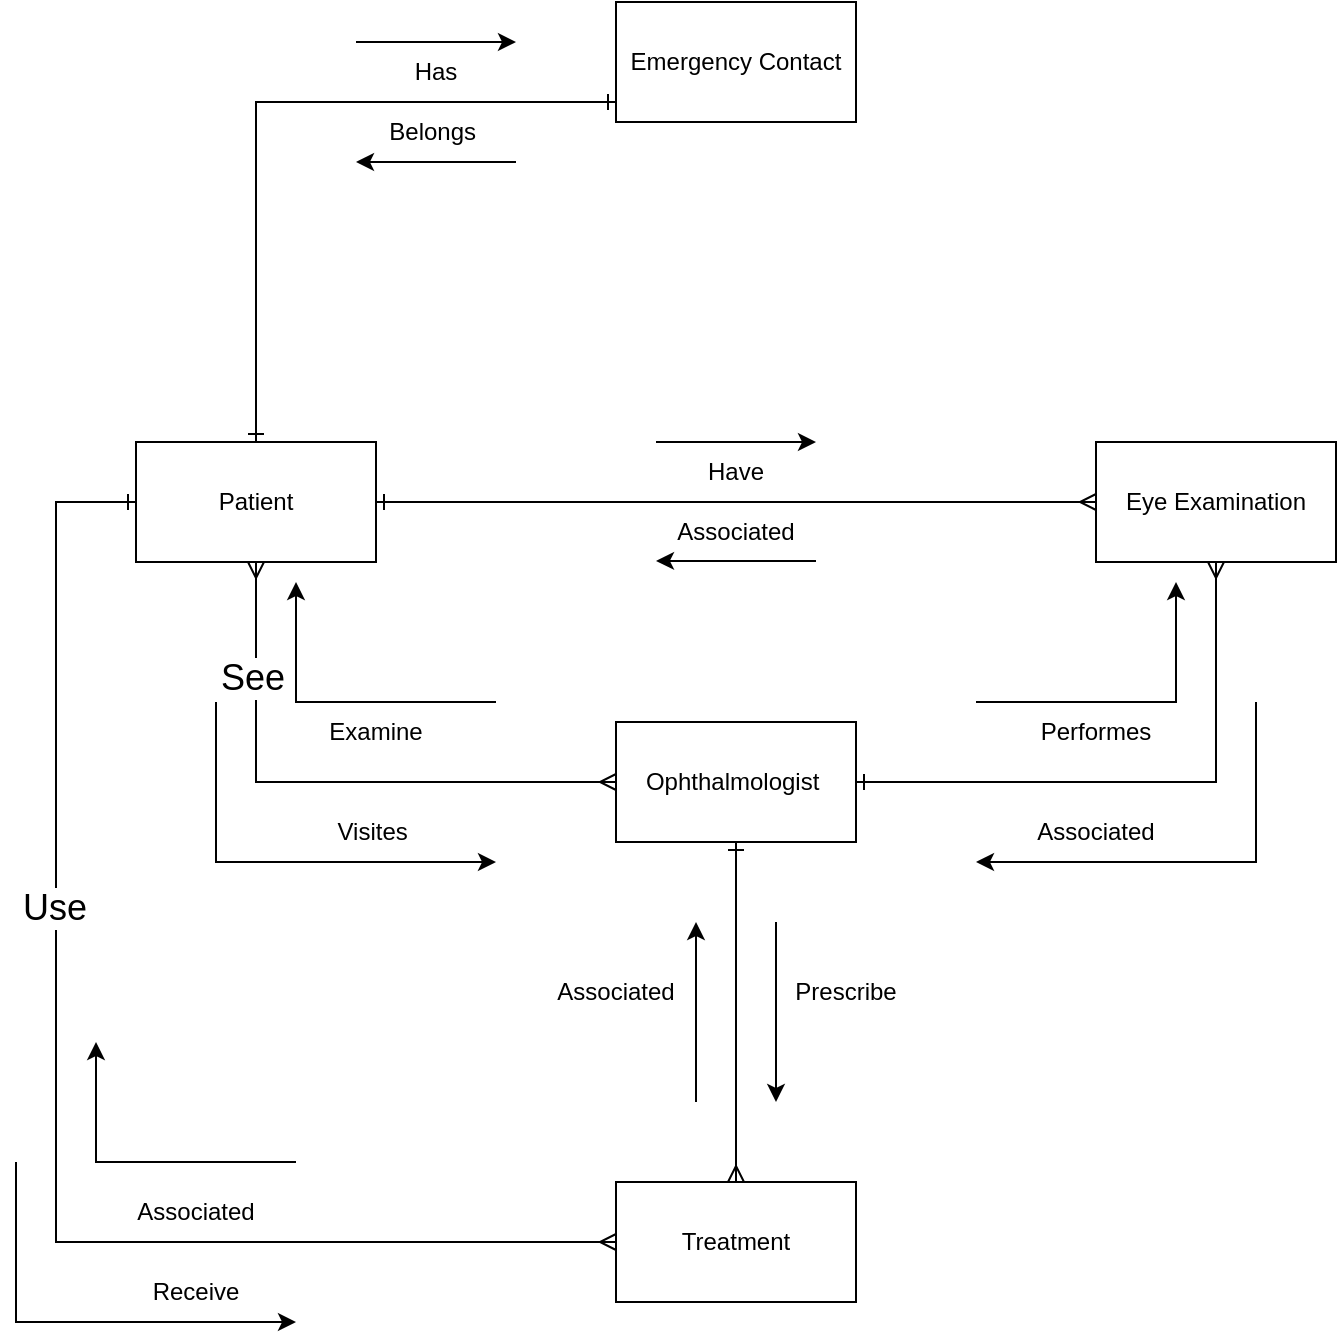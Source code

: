 <mxfile version="21.1.5" type="device">
  <diagram name="Page-1" id="ZL_xPVMioPlUu8_6oq5y">
    <mxGraphModel dx="830" dy="484" grid="1" gridSize="10" guides="1" tooltips="1" connect="1" arrows="1" fold="1" page="1" pageScale="1" pageWidth="850" pageHeight="1100" math="0" shadow="0">
      <root>
        <mxCell id="0" />
        <mxCell id="1" parent="0" />
        <mxCell id="qaE1kGAWCN8NegLPyu7P-18" value="&lt;br&gt;&lt;br&gt;&lt;br&gt;&lt;br&gt;&lt;br&gt;&lt;br&gt;" style="edgeStyle=orthogonalEdgeStyle;rounded=0;orthogonalLoop=1;jettySize=auto;html=1;entryX=0;entryY=0.5;entryDx=0;entryDy=0;startArrow=ERone;startFill=0;endArrow=ERmany;endFill=0;" edge="1" parent="1" source="qaE1kGAWCN8NegLPyu7P-1" target="qaE1kGAWCN8NegLPyu7P-3">
          <mxGeometry relative="1" as="geometry">
            <mxPoint x="330" y="590" as="targetPoint" />
            <Array as="points">
              <mxPoint x="80" y="310" />
              <mxPoint x="80" y="680" />
            </Array>
          </mxGeometry>
        </mxCell>
        <mxCell id="qaE1kGAWCN8NegLPyu7P-76" value="&lt;font style=&quot;font-size: 18px;&quot;&gt;Use&lt;/font&gt;" style="edgeLabel;html=1;align=center;verticalAlign=middle;resizable=0;points=[];" vertex="1" connectable="0" parent="qaE1kGAWCN8NegLPyu7P-18">
          <mxGeometry x="-0.297" y="-1" relative="1" as="geometry">
            <mxPoint as="offset" />
          </mxGeometry>
        </mxCell>
        <mxCell id="qaE1kGAWCN8NegLPyu7P-22" style="edgeStyle=orthogonalEdgeStyle;rounded=0;orthogonalLoop=1;jettySize=auto;html=1;entryX=0;entryY=0.5;entryDx=0;entryDy=0;startArrow=ERone;startFill=0;endArrow=ERmany;endFill=0;" edge="1" parent="1" source="qaE1kGAWCN8NegLPyu7P-1" target="qaE1kGAWCN8NegLPyu7P-4">
          <mxGeometry relative="1" as="geometry" />
        </mxCell>
        <mxCell id="qaE1kGAWCN8NegLPyu7P-42" style="edgeStyle=orthogonalEdgeStyle;rounded=0;orthogonalLoop=1;jettySize=auto;html=1;entryX=0;entryY=0.5;entryDx=0;entryDy=0;startArrow=ERmany;startFill=0;endArrow=ERmany;endFill=0;" edge="1" parent="1" source="qaE1kGAWCN8NegLPyu7P-1" target="qaE1kGAWCN8NegLPyu7P-2">
          <mxGeometry relative="1" as="geometry">
            <mxPoint x="240" y="450" as="targetPoint" />
            <Array as="points">
              <mxPoint x="180" y="450" />
            </Array>
          </mxGeometry>
        </mxCell>
        <mxCell id="qaE1kGAWCN8NegLPyu7P-77" value="&lt;font style=&quot;font-size: 18px;&quot;&gt;See&lt;/font&gt;" style="edgeLabel;html=1;align=center;verticalAlign=middle;resizable=0;points=[];" vertex="1" connectable="0" parent="qaE1kGAWCN8NegLPyu7P-42">
          <mxGeometry x="-0.601" y="-2" relative="1" as="geometry">
            <mxPoint as="offset" />
          </mxGeometry>
        </mxCell>
        <mxCell id="qaE1kGAWCN8NegLPyu7P-1" value="Patient" style="rounded=0;whiteSpace=wrap;html=1;" vertex="1" parent="1">
          <mxGeometry x="120" y="280" width="120" height="60" as="geometry" />
        </mxCell>
        <mxCell id="qaE1kGAWCN8NegLPyu7P-23" style="edgeStyle=orthogonalEdgeStyle;rounded=0;orthogonalLoop=1;jettySize=auto;html=1;entryX=0.5;entryY=0;entryDx=0;entryDy=0;startArrow=ERone;startFill=0;endArrow=ERmany;endFill=0;" edge="1" parent="1" source="qaE1kGAWCN8NegLPyu7P-2" target="qaE1kGAWCN8NegLPyu7P-3">
          <mxGeometry relative="1" as="geometry" />
        </mxCell>
        <mxCell id="qaE1kGAWCN8NegLPyu7P-2" value="Ophthalmologist&amp;nbsp;" style="rounded=0;whiteSpace=wrap;html=1;" vertex="1" parent="1">
          <mxGeometry x="360" y="420" width="120" height="60" as="geometry" />
        </mxCell>
        <mxCell id="qaE1kGAWCN8NegLPyu7P-3" value="Treatment" style="rounded=0;whiteSpace=wrap;html=1;" vertex="1" parent="1">
          <mxGeometry x="360" y="650" width="120" height="60" as="geometry" />
        </mxCell>
        <mxCell id="qaE1kGAWCN8NegLPyu7P-24" style="edgeStyle=orthogonalEdgeStyle;rounded=0;orthogonalLoop=1;jettySize=auto;html=1;endArrow=ERone;endFill=0;startArrow=ERmany;startFill=0;" edge="1" parent="1" source="qaE1kGAWCN8NegLPyu7P-4" target="qaE1kGAWCN8NegLPyu7P-2">
          <mxGeometry relative="1" as="geometry">
            <mxPoint x="500" y="450" as="targetPoint" />
            <Array as="points">
              <mxPoint x="660" y="450" />
            </Array>
          </mxGeometry>
        </mxCell>
        <mxCell id="qaE1kGAWCN8NegLPyu7P-4" value="Eye Examination" style="rounded=0;whiteSpace=wrap;html=1;" vertex="1" parent="1">
          <mxGeometry x="600" y="280" width="120" height="60" as="geometry" />
        </mxCell>
        <mxCell id="qaE1kGAWCN8NegLPyu7P-30" value="Have" style="text;html=1;strokeColor=none;fillColor=none;align=center;verticalAlign=middle;whiteSpace=wrap;rounded=0;" vertex="1" parent="1">
          <mxGeometry x="390" y="280" width="60" height="30" as="geometry" />
        </mxCell>
        <mxCell id="qaE1kGAWCN8NegLPyu7P-33" value="" style="endArrow=classic;html=1;rounded=0;" edge="1" parent="1">
          <mxGeometry width="50" height="50" relative="1" as="geometry">
            <mxPoint x="380" y="280" as="sourcePoint" />
            <mxPoint x="460" y="280" as="targetPoint" />
          </mxGeometry>
        </mxCell>
        <mxCell id="qaE1kGAWCN8NegLPyu7P-35" value="Associated" style="text;html=1;strokeColor=none;fillColor=none;align=center;verticalAlign=middle;whiteSpace=wrap;rounded=0;" vertex="1" parent="1">
          <mxGeometry x="390" y="310" width="60" height="30" as="geometry" />
        </mxCell>
        <mxCell id="qaE1kGAWCN8NegLPyu7P-37" value="" style="endArrow=classic;html=1;rounded=0;" edge="1" parent="1">
          <mxGeometry width="50" height="50" relative="1" as="geometry">
            <mxPoint x="460" y="339.44" as="sourcePoint" />
            <mxPoint x="380" y="339.44" as="targetPoint" />
          </mxGeometry>
        </mxCell>
        <mxCell id="qaE1kGAWCN8NegLPyu7P-38" value="Performes" style="text;html=1;strokeColor=none;fillColor=none;align=center;verticalAlign=middle;whiteSpace=wrap;rounded=0;" vertex="1" parent="1">
          <mxGeometry x="550" y="410" width="100" height="30" as="geometry" />
        </mxCell>
        <mxCell id="qaE1kGAWCN8NegLPyu7P-39" value="" style="endArrow=classic;html=1;rounded=0;" edge="1" parent="1">
          <mxGeometry width="50" height="50" relative="1" as="geometry">
            <mxPoint x="540" y="410" as="sourcePoint" />
            <mxPoint x="640" y="350" as="targetPoint" />
            <Array as="points">
              <mxPoint x="640" y="410" />
            </Array>
          </mxGeometry>
        </mxCell>
        <mxCell id="qaE1kGAWCN8NegLPyu7P-40" value="Associated" style="text;html=1;strokeColor=none;fillColor=none;align=center;verticalAlign=middle;whiteSpace=wrap;rounded=0;" vertex="1" parent="1">
          <mxGeometry x="570" y="460" width="60" height="30" as="geometry" />
        </mxCell>
        <mxCell id="qaE1kGAWCN8NegLPyu7P-41" value="" style="endArrow=classic;html=1;rounded=0;" edge="1" parent="1">
          <mxGeometry width="50" height="50" relative="1" as="geometry">
            <mxPoint x="680" y="410" as="sourcePoint" />
            <mxPoint x="540" y="490" as="targetPoint" />
            <Array as="points">
              <mxPoint x="680" y="490" />
            </Array>
          </mxGeometry>
        </mxCell>
        <mxCell id="qaE1kGAWCN8NegLPyu7P-45" value="" style="endArrow=classic;html=1;rounded=0;" edge="1" parent="1">
          <mxGeometry width="50" height="50" relative="1" as="geometry">
            <mxPoint x="300" y="410" as="sourcePoint" />
            <mxPoint x="200" y="350" as="targetPoint" />
            <Array as="points">
              <mxPoint x="200" y="410" />
            </Array>
          </mxGeometry>
        </mxCell>
        <mxCell id="qaE1kGAWCN8NegLPyu7P-46" value="" style="endArrow=classic;html=1;rounded=0;" edge="1" parent="1">
          <mxGeometry width="50" height="50" relative="1" as="geometry">
            <mxPoint x="160" y="410" as="sourcePoint" />
            <mxPoint x="300" y="490" as="targetPoint" />
            <Array as="points">
              <mxPoint x="160" y="490" />
            </Array>
          </mxGeometry>
        </mxCell>
        <mxCell id="qaE1kGAWCN8NegLPyu7P-47" value="Visites&amp;nbsp;" style="text;html=1;strokeColor=none;fillColor=none;align=center;verticalAlign=middle;whiteSpace=wrap;rounded=0;" vertex="1" parent="1">
          <mxGeometry x="210" y="460" width="60" height="30" as="geometry" />
        </mxCell>
        <mxCell id="qaE1kGAWCN8NegLPyu7P-48" value="Examine" style="text;html=1;strokeColor=none;fillColor=none;align=center;verticalAlign=middle;whiteSpace=wrap;rounded=0;" vertex="1" parent="1">
          <mxGeometry x="210" y="410" width="60" height="30" as="geometry" />
        </mxCell>
        <mxCell id="qaE1kGAWCN8NegLPyu7P-49" value="" style="endArrow=classic;html=1;rounded=0;" edge="1" parent="1">
          <mxGeometry width="50" height="50" relative="1" as="geometry">
            <mxPoint x="60" y="640" as="sourcePoint" />
            <mxPoint x="200" y="720" as="targetPoint" />
            <Array as="points">
              <mxPoint x="60" y="720" />
            </Array>
          </mxGeometry>
        </mxCell>
        <mxCell id="qaE1kGAWCN8NegLPyu7P-51" value="Receive" style="text;html=1;strokeColor=none;fillColor=none;align=center;verticalAlign=middle;whiteSpace=wrap;rounded=0;" vertex="1" parent="1">
          <mxGeometry x="120" y="690" width="60" height="30" as="geometry" />
        </mxCell>
        <mxCell id="qaE1kGAWCN8NegLPyu7P-52" value="" style="endArrow=classic;html=1;rounded=0;" edge="1" parent="1">
          <mxGeometry width="50" height="50" relative="1" as="geometry">
            <mxPoint x="200" y="640" as="sourcePoint" />
            <mxPoint x="100" y="580" as="targetPoint" />
            <Array as="points">
              <mxPoint x="100" y="640" />
            </Array>
          </mxGeometry>
        </mxCell>
        <mxCell id="qaE1kGAWCN8NegLPyu7P-53" value="Associated" style="text;html=1;strokeColor=none;fillColor=none;align=center;verticalAlign=middle;whiteSpace=wrap;rounded=0;" vertex="1" parent="1">
          <mxGeometry x="120" y="650" width="60" height="30" as="geometry" />
        </mxCell>
        <mxCell id="qaE1kGAWCN8NegLPyu7P-55" style="edgeStyle=orthogonalEdgeStyle;rounded=0;orthogonalLoop=1;jettySize=auto;html=1;startArrow=ERone;startFill=0;endArrow=ERone;endFill=0;" edge="1" parent="1" source="qaE1kGAWCN8NegLPyu7P-54" target="qaE1kGAWCN8NegLPyu7P-1">
          <mxGeometry relative="1" as="geometry">
            <Array as="points">
              <mxPoint x="180" y="110" />
            </Array>
          </mxGeometry>
        </mxCell>
        <mxCell id="qaE1kGAWCN8NegLPyu7P-54" value="Emergency Contact" style="rounded=0;whiteSpace=wrap;html=1;" vertex="1" parent="1">
          <mxGeometry x="360" y="60" width="120" height="60" as="geometry" />
        </mxCell>
        <mxCell id="qaE1kGAWCN8NegLPyu7P-56" value="" style="endArrow=classic;html=1;rounded=0;" edge="1" parent="1">
          <mxGeometry width="50" height="50" relative="1" as="geometry">
            <mxPoint x="310" y="140" as="sourcePoint" />
            <mxPoint x="230" y="140" as="targetPoint" />
          </mxGeometry>
        </mxCell>
        <mxCell id="qaE1kGAWCN8NegLPyu7P-58" value="" style="endArrow=classic;html=1;rounded=0;" edge="1" parent="1">
          <mxGeometry width="50" height="50" relative="1" as="geometry">
            <mxPoint x="230" y="80" as="sourcePoint" />
            <mxPoint x="310" y="80" as="targetPoint" />
          </mxGeometry>
        </mxCell>
        <mxCell id="qaE1kGAWCN8NegLPyu7P-61" value="Has" style="text;html=1;strokeColor=none;fillColor=none;align=center;verticalAlign=middle;whiteSpace=wrap;rounded=0;" vertex="1" parent="1">
          <mxGeometry x="240" y="80" width="60" height="30" as="geometry" />
        </mxCell>
        <mxCell id="qaE1kGAWCN8NegLPyu7P-62" value="Belongs&amp;nbsp;" style="text;html=1;strokeColor=none;fillColor=none;align=center;verticalAlign=middle;whiteSpace=wrap;rounded=0;" vertex="1" parent="1">
          <mxGeometry x="240" y="110" width="60" height="30" as="geometry" />
        </mxCell>
        <mxCell id="qaE1kGAWCN8NegLPyu7P-64" value="" style="endArrow=classic;html=1;rounded=0;" edge="1" parent="1">
          <mxGeometry width="50" height="50" relative="1" as="geometry">
            <mxPoint x="440" y="520" as="sourcePoint" />
            <mxPoint x="440" y="610" as="targetPoint" />
          </mxGeometry>
        </mxCell>
        <mxCell id="qaE1kGAWCN8NegLPyu7P-65" value="" style="endArrow=classic;html=1;rounded=0;" edge="1" parent="1">
          <mxGeometry width="50" height="50" relative="1" as="geometry">
            <mxPoint x="400" y="610" as="sourcePoint" />
            <mxPoint x="400" y="520" as="targetPoint" />
          </mxGeometry>
        </mxCell>
        <mxCell id="qaE1kGAWCN8NegLPyu7P-67" value="Prescribe" style="text;html=1;strokeColor=none;fillColor=none;align=center;verticalAlign=middle;whiteSpace=wrap;rounded=0;" vertex="1" parent="1">
          <mxGeometry x="440" y="540" width="70" height="30" as="geometry" />
        </mxCell>
        <mxCell id="qaE1kGAWCN8NegLPyu7P-68" value="Associated" style="text;html=1;strokeColor=none;fillColor=none;align=center;verticalAlign=middle;whiteSpace=wrap;rounded=0;" vertex="1" parent="1">
          <mxGeometry x="330" y="540" width="60" height="30" as="geometry" />
        </mxCell>
      </root>
    </mxGraphModel>
  </diagram>
</mxfile>
